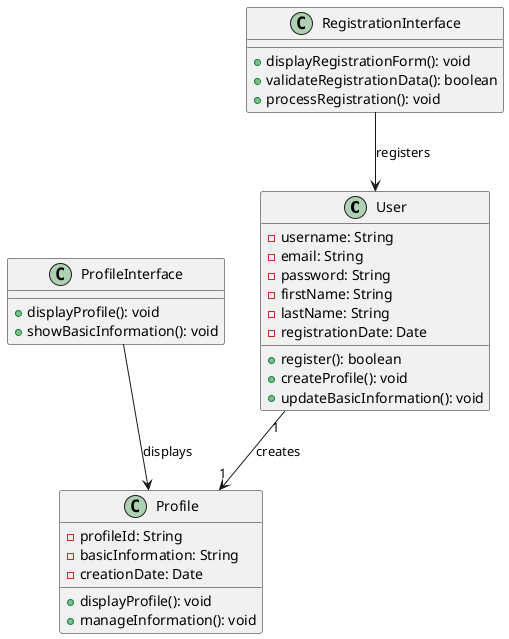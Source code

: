 @startuml
class User {
    - username: String
    - email: String
    - password: String
    - firstName: String
    - lastName: String
    - registrationDate: Date
    + register(): boolean
    + createProfile(): void
    + updateBasicInformation(): void
}

class Profile {
    - profileId: String
    - basicInformation: String
    - creationDate: Date
    + displayProfile(): void
    + manageInformation(): void
}

class RegistrationInterface {
    + displayRegistrationForm(): void
    + validateRegistrationData(): boolean
    + processRegistration(): void
}

class ProfileInterface {
    + displayProfile(): void
    + showBasicInformation(): void
}

User "1" --> "1" Profile : creates
RegistrationInterface --> User : registers
ProfileInterface --> Profile : displays
@enduml